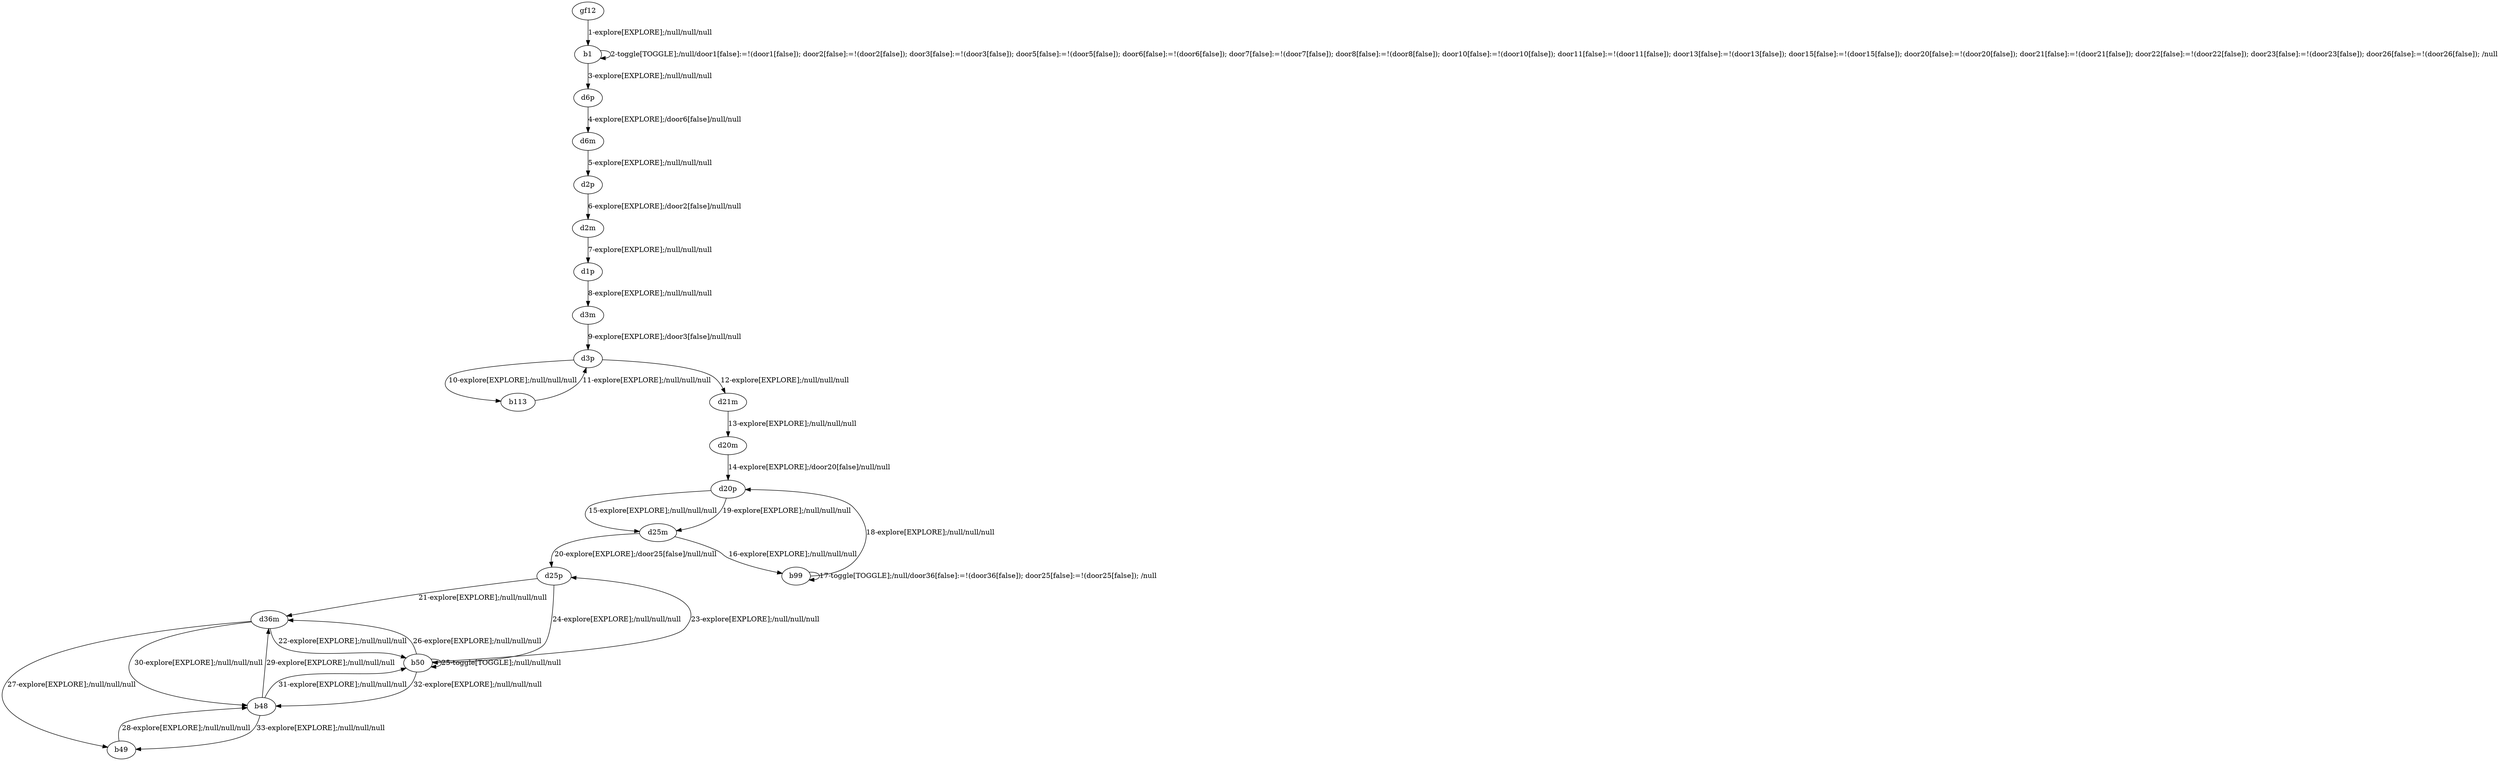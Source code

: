 # Total number of goals covered by this test: 11
# b50 --> b50
# b48 --> b50
# b50 --> d36m
# b48 --> d36m
# d25p --> b50
# d25p --> d36m
# b50 --> d25p
# d36m --> b49
# d36m --> b48
# d36m --> b50
# b50 --> b48

digraph g {
"gf12" -> "b1" [label = "1-explore[EXPLORE];/null/null/null"];
"b1" -> "b1" [label = "2-toggle[TOGGLE];/null/door1[false]:=!(door1[false]); door2[false]:=!(door2[false]); door3[false]:=!(door3[false]); door5[false]:=!(door5[false]); door6[false]:=!(door6[false]); door7[false]:=!(door7[false]); door8[false]:=!(door8[false]); door10[false]:=!(door10[false]); door11[false]:=!(door11[false]); door13[false]:=!(door13[false]); door15[false]:=!(door15[false]); door20[false]:=!(door20[false]); door21[false]:=!(door21[false]); door22[false]:=!(door22[false]); door23[false]:=!(door23[false]); door26[false]:=!(door26[false]); /null"];
"b1" -> "d6p" [label = "3-explore[EXPLORE];/null/null/null"];
"d6p" -> "d6m" [label = "4-explore[EXPLORE];/door6[false]/null/null"];
"d6m" -> "d2p" [label = "5-explore[EXPLORE];/null/null/null"];
"d2p" -> "d2m" [label = "6-explore[EXPLORE];/door2[false]/null/null"];
"d2m" -> "d1p" [label = "7-explore[EXPLORE];/null/null/null"];
"d1p" -> "d3m" [label = "8-explore[EXPLORE];/null/null/null"];
"d3m" -> "d3p" [label = "9-explore[EXPLORE];/door3[false]/null/null"];
"d3p" -> "b113" [label = "10-explore[EXPLORE];/null/null/null"];
"b113" -> "d3p" [label = "11-explore[EXPLORE];/null/null/null"];
"d3p" -> "d21m" [label = "12-explore[EXPLORE];/null/null/null"];
"d21m" -> "d20m" [label = "13-explore[EXPLORE];/null/null/null"];
"d20m" -> "d20p" [label = "14-explore[EXPLORE];/door20[false]/null/null"];
"d20p" -> "d25m" [label = "15-explore[EXPLORE];/null/null/null"];
"d25m" -> "b99" [label = "16-explore[EXPLORE];/null/null/null"];
"b99" -> "b99" [label = "17-toggle[TOGGLE];/null/door36[false]:=!(door36[false]); door25[false]:=!(door25[false]); /null"];
"b99" -> "d20p" [label = "18-explore[EXPLORE];/null/null/null"];
"d20p" -> "d25m" [label = "19-explore[EXPLORE];/null/null/null"];
"d25m" -> "d25p" [label = "20-explore[EXPLORE];/door25[false]/null/null"];
"d25p" -> "d36m" [label = "21-explore[EXPLORE];/null/null/null"];
"d36m" -> "b50" [label = "22-explore[EXPLORE];/null/null/null"];
"b50" -> "d25p" [label = "23-explore[EXPLORE];/null/null/null"];
"d25p" -> "b50" [label = "24-explore[EXPLORE];/null/null/null"];
"b50" -> "b50" [label = "25-toggle[TOGGLE];/null/null/null"];
"b50" -> "d36m" [label = "26-explore[EXPLORE];/null/null/null"];
"d36m" -> "b49" [label = "27-explore[EXPLORE];/null/null/null"];
"b49" -> "b48" [label = "28-explore[EXPLORE];/null/null/null"];
"b48" -> "d36m" [label = "29-explore[EXPLORE];/null/null/null"];
"d36m" -> "b48" [label = "30-explore[EXPLORE];/null/null/null"];
"b48" -> "b50" [label = "31-explore[EXPLORE];/null/null/null"];
"b50" -> "b48" [label = "32-explore[EXPLORE];/null/null/null"];
"b48" -> "b49" [label = "33-explore[EXPLORE];/null/null/null"];
}